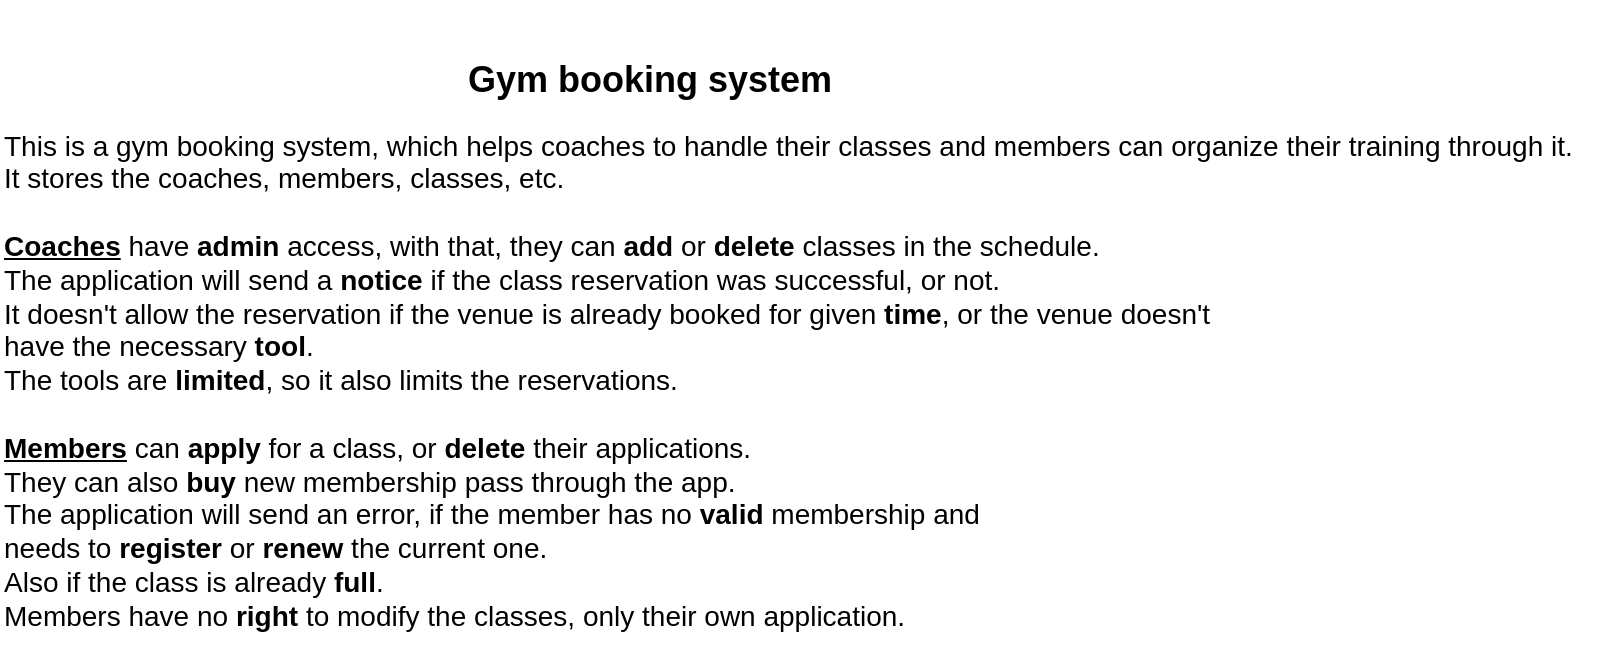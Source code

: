 <mxfile version="21.1.7" type="device" pages="2">
  <diagram id="Y38iuLWcy8xIc2J8B8do" name="Page-2">
    <mxGraphModel dx="3189" dy="1821" grid="1" gridSize="10" guides="1" tooltips="1" connect="1" arrows="1" fold="1" page="1" pageScale="1" pageWidth="850" pageHeight="1100" math="0" shadow="0">
      <root>
        <mxCell id="0" />
        <mxCell id="1" parent="0" />
        <mxCell id="UEooq0C82jELmoPccnf_-1" value="&lt;b&gt;&lt;font style=&quot;font-size: 18px;&quot;&gt;Gym booking system&lt;/font&gt;&lt;/b&gt;" style="text;strokeColor=none;align=center;fillColor=none;html=1;verticalAlign=middle;whiteSpace=wrap;rounded=0;" vertex="1" parent="1">
          <mxGeometry x="-1490" y="-1090" width="270" height="80" as="geometry" />
        </mxCell>
        <mxCell id="UEooq0C82jELmoPccnf_-2" value="&lt;font style=&quot;font-size: 14px;&quot;&gt;This is a gym booking system, which helps coaches to handle their classes and members can organize their training through it. &lt;br&gt;It stores the coaches, members, classes, etc.&lt;br&gt;&lt;br&gt;&lt;b&gt;&lt;u&gt;Coaches&lt;/u&gt;&lt;/b&gt; have &lt;b&gt;admin&lt;/b&gt; access, with that, they can &lt;b&gt;add&lt;/b&gt; or &lt;b&gt;delete&lt;/b&gt; classes in the schedule. &lt;br&gt;The application will send a &lt;b&gt;notice&lt;/b&gt; if the class reservation was successful, or not. &lt;br&gt;It doesn&#39;t allow the reservation if the venue is already booked for given &lt;b&gt;time&lt;/b&gt;, or the venue doesn&#39;t&amp;nbsp;&lt;br&gt;have the necessary &lt;b&gt;tool&lt;/b&gt;. &lt;br&gt;The tools are &lt;b&gt;limited&lt;/b&gt;, so it also limits the reservations.&lt;br&gt;&lt;br&gt;&lt;b&gt;&lt;u&gt;Members&lt;/u&gt;&lt;/b&gt; can &lt;b&gt;apply&lt;/b&gt; for a class, or &lt;b&gt;delete&lt;/b&gt; their applications. &lt;br&gt;They can also &lt;b&gt;buy&lt;/b&gt; new membership pass through the app.&lt;br&gt;The application will send an error, if the member has no &lt;b&gt;valid&lt;/b&gt; membership and &lt;br&gt;needs to &lt;b&gt;register&lt;/b&gt; or &lt;b&gt;renew&lt;/b&gt; the current one. &lt;br&gt;Also if the class&amp;nbsp;is already &lt;b&gt;full&lt;/b&gt;.&lt;br&gt;Members have no &lt;b&gt;right&lt;/b&gt; to modify the classes, only their own application.&lt;br&gt;&lt;/font&gt;" style="text;html=1;align=left;verticalAlign=middle;resizable=0;points=[];autosize=1;strokeColor=none;fillColor=none;" vertex="1" parent="1">
          <mxGeometry x="-1680" y="-1035" width="810" height="270" as="geometry" />
        </mxCell>
      </root>
    </mxGraphModel>
  </diagram>
  <diagram name="Page-1" id="7g4r9Hnljy66WRjG3Yry">
    <mxGraphModel dx="1055" dy="515" grid="1" gridSize="10" guides="1" tooltips="1" connect="1" arrows="1" fold="1" page="1" pageScale="1" pageWidth="850" pageHeight="1100" math="0" shadow="0">
      <root>
        <mxCell id="0" />
        <mxCell id="1" parent="0" />
        <mxCell id="A31uFJUMOwdGZLYOwl7o-16" value="TRX" style="swimlane;fontStyle=1;align=center;verticalAlign=top;childLayout=stackLayout;horizontal=1;startSize=26;horizontalStack=0;resizeParent=1;resizeParentMax=0;resizeLast=0;collapsible=1;marginBottom=0;whiteSpace=wrap;html=1;" vertex="1" parent="1">
          <mxGeometry x="200" y="220" width="160" height="86" as="geometry" />
        </mxCell>
        <mxCell id="A31uFJUMOwdGZLYOwl7o-17" value="+ field: type" style="text;strokeColor=none;fillColor=none;align=left;verticalAlign=top;spacingLeft=4;spacingRight=4;overflow=hidden;rotatable=0;points=[[0,0.5],[1,0.5]];portConstraint=eastwest;whiteSpace=wrap;html=1;" vertex="1" parent="A31uFJUMOwdGZLYOwl7o-16">
          <mxGeometry y="26" width="160" height="26" as="geometry" />
        </mxCell>
        <mxCell id="A31uFJUMOwdGZLYOwl7o-18" value="" style="line;strokeWidth=1;fillColor=none;align=left;verticalAlign=middle;spacingTop=-1;spacingLeft=3;spacingRight=3;rotatable=0;labelPosition=right;points=[];portConstraint=eastwest;strokeColor=inherit;" vertex="1" parent="A31uFJUMOwdGZLYOwl7o-16">
          <mxGeometry y="52" width="160" height="8" as="geometry" />
        </mxCell>
        <mxCell id="A31uFJUMOwdGZLYOwl7o-19" value="+ method(type): type" style="text;strokeColor=none;fillColor=none;align=left;verticalAlign=top;spacingLeft=4;spacingRight=4;overflow=hidden;rotatable=0;points=[[0,0.5],[1,0.5]];portConstraint=eastwest;whiteSpace=wrap;html=1;" vertex="1" parent="A31uFJUMOwdGZLYOwl7o-16">
          <mxGeometry y="60" width="160" height="26" as="geometry" />
        </mxCell>
        <mxCell id="A31uFJUMOwdGZLYOwl7o-20" value="Spinning" style="swimlane;fontStyle=1;align=center;verticalAlign=top;childLayout=stackLayout;horizontal=1;startSize=26;horizontalStack=0;resizeParent=1;resizeParentMax=0;resizeLast=0;collapsible=1;marginBottom=0;whiteSpace=wrap;html=1;" vertex="1" parent="1">
          <mxGeometry x="370" y="220" width="160" height="86" as="geometry" />
        </mxCell>
        <mxCell id="A31uFJUMOwdGZLYOwl7o-21" value="+ field: type" style="text;strokeColor=none;fillColor=none;align=left;verticalAlign=top;spacingLeft=4;spacingRight=4;overflow=hidden;rotatable=0;points=[[0,0.5],[1,0.5]];portConstraint=eastwest;whiteSpace=wrap;html=1;" vertex="1" parent="A31uFJUMOwdGZLYOwl7o-20">
          <mxGeometry y="26" width="160" height="26" as="geometry" />
        </mxCell>
        <mxCell id="A31uFJUMOwdGZLYOwl7o-22" value="" style="line;strokeWidth=1;fillColor=none;align=left;verticalAlign=middle;spacingTop=-1;spacingLeft=3;spacingRight=3;rotatable=0;labelPosition=right;points=[];portConstraint=eastwest;strokeColor=inherit;" vertex="1" parent="A31uFJUMOwdGZLYOwl7o-20">
          <mxGeometry y="52" width="160" height="8" as="geometry" />
        </mxCell>
        <mxCell id="A31uFJUMOwdGZLYOwl7o-23" value="+ method(type): type" style="text;strokeColor=none;fillColor=none;align=left;verticalAlign=top;spacingLeft=4;spacingRight=4;overflow=hidden;rotatable=0;points=[[0,0.5],[1,0.5]];portConstraint=eastwest;whiteSpace=wrap;html=1;" vertex="1" parent="A31uFJUMOwdGZLYOwl7o-20">
          <mxGeometry y="60" width="160" height="26" as="geometry" />
        </mxCell>
        <mxCell id="A31uFJUMOwdGZLYOwl7o-24" value="&lt;p style=&quot;margin:0px;margin-top:4px;text-align:center;&quot;&gt;&lt;i&gt;&amp;lt;&amp;lt;Abstract&amp;gt;&amp;gt;&lt;/i&gt;&lt;/p&gt;&lt;p style=&quot;margin:0px;margin-top:4px;text-align:center;&quot;&gt;&lt;i&gt;&lt;b&gt;Sport&lt;/b&gt;&lt;/i&gt;&lt;br&gt;&lt;/p&gt;&lt;p style=&quot;margin:0px;margin-left:4px;&quot;&gt;+ ID: long&lt;br style=&quot;border-color: var(--border-color);&quot;&gt;+ instructor: Coach&lt;br style=&quot;border-color: var(--border-color);&quot;&gt;+ duration: int&lt;br style=&quot;border-color: var(--border-color);&quot;&gt;+ venue: Venue&lt;br style=&quot;border-color: var(--border-color);&quot;&gt;+ isToolNeeded: boolean&lt;br&gt;&lt;/p&gt;&lt;hr size=&quot;1&quot;&gt;&lt;p style=&quot;margin:0px;margin-left:4px;&quot;&gt;+ method1(Type): Type&lt;br&gt;+ method2(Type, Type): Type&lt;/p&gt;" style="verticalAlign=top;align=left;overflow=fill;fontSize=12;fontFamily=Helvetica;html=1;whiteSpace=wrap;" vertex="1" parent="1">
          <mxGeometry x="185" y="10" width="190" height="180" as="geometry" />
        </mxCell>
        <mxCell id="A31uFJUMOwdGZLYOwl7o-27" value="" style="endArrow=block;dashed=1;endFill=0;endSize=12;html=1;rounded=0;exitX=0.644;exitY=-0.058;exitDx=0;exitDy=0;exitPerimeter=0;" edge="1" parent="1" source="A31uFJUMOwdGZLYOwl7o-20">
          <mxGeometry width="160" relative="1" as="geometry">
            <mxPoint x="375" y="80" as="sourcePoint" />
            <mxPoint x="380" y="90" as="targetPoint" />
          </mxGeometry>
        </mxCell>
        <mxCell id="A31uFJUMOwdGZLYOwl7o-28" value="" style="endArrow=block;dashed=1;endFill=0;endSize=12;html=1;rounded=0;exitX=0.394;exitY=-0.023;exitDx=0;exitDy=0;exitPerimeter=0;" edge="1" parent="1">
          <mxGeometry width="160" relative="1" as="geometry">
            <mxPoint x="83.04" y="216.734" as="sourcePoint" />
            <mxPoint x="180" y="90" as="targetPoint" />
          </mxGeometry>
        </mxCell>
        <mxCell id="A31uFJUMOwdGZLYOwl7o-29" value="" style="endArrow=block;dashed=1;endFill=0;endSize=12;html=1;rounded=0;exitX=0.5;exitY=0;exitDx=0;exitDy=0;entryX=0.5;entryY=1;entryDx=0;entryDy=0;" edge="1" parent="1" source="A31uFJUMOwdGZLYOwl7o-16" target="A31uFJUMOwdGZLYOwl7o-24">
          <mxGeometry width="160" relative="1" as="geometry">
            <mxPoint x="493" y="235" as="sourcePoint" />
            <mxPoint x="400" y="110" as="targetPoint" />
          </mxGeometry>
        </mxCell>
        <mxCell id="A31uFJUMOwdGZLYOwl7o-31" value="Yoga" style="swimlane;fontStyle=1;align=center;verticalAlign=top;childLayout=stackLayout;horizontal=1;startSize=26;horizontalStack=0;resizeParent=1;resizeParentMax=0;resizeLast=0;collapsible=1;marginBottom=0;whiteSpace=wrap;html=1;" vertex="1" parent="1">
          <mxGeometry x="30" y="220" width="160" height="86" as="geometry" />
        </mxCell>
        <mxCell id="A31uFJUMOwdGZLYOwl7o-32" value="+ field: type" style="text;strokeColor=none;fillColor=none;align=left;verticalAlign=top;spacingLeft=4;spacingRight=4;overflow=hidden;rotatable=0;points=[[0,0.5],[1,0.5]];portConstraint=eastwest;whiteSpace=wrap;html=1;" vertex="1" parent="A31uFJUMOwdGZLYOwl7o-31">
          <mxGeometry y="26" width="160" height="26" as="geometry" />
        </mxCell>
        <mxCell id="A31uFJUMOwdGZLYOwl7o-33" value="" style="line;strokeWidth=1;fillColor=none;align=left;verticalAlign=middle;spacingTop=-1;spacingLeft=3;spacingRight=3;rotatable=0;labelPosition=right;points=[];portConstraint=eastwest;strokeColor=inherit;" vertex="1" parent="A31uFJUMOwdGZLYOwl7o-31">
          <mxGeometry y="52" width="160" height="8" as="geometry" />
        </mxCell>
        <mxCell id="A31uFJUMOwdGZLYOwl7o-34" value="+ method(type): type" style="text;strokeColor=none;fillColor=none;align=left;verticalAlign=top;spacingLeft=4;spacingRight=4;overflow=hidden;rotatable=0;points=[[0,0.5],[1,0.5]];portConstraint=eastwest;whiteSpace=wrap;html=1;" vertex="1" parent="A31uFJUMOwdGZLYOwl7o-31">
          <mxGeometry y="60" width="160" height="26" as="geometry" />
        </mxCell>
        <mxCell id="A31uFJUMOwdGZLYOwl7o-35" value="Coach" style="swimlane;fontStyle=1;align=center;verticalAlign=top;childLayout=stackLayout;horizontal=1;startSize=26;horizontalStack=0;resizeParent=1;resizeParentMax=0;resizeLast=0;collapsible=1;marginBottom=0;whiteSpace=wrap;html=1;" vertex="1" parent="1">
          <mxGeometry x="30" y="440" width="160" height="140" as="geometry" />
        </mxCell>
        <mxCell id="A31uFJUMOwdGZLYOwl7o-36" value="+ ID: long&lt;br&gt;+ name: String&lt;br&gt;+ sports: List&amp;lt;Class&amp;gt;&lt;br&gt;" style="text;strokeColor=none;fillColor=none;align=left;verticalAlign=top;spacingLeft=4;spacingRight=4;overflow=hidden;rotatable=0;points=[[0,0.5],[1,0.5]];portConstraint=eastwest;whiteSpace=wrap;html=1;" vertex="1" parent="A31uFJUMOwdGZLYOwl7o-35">
          <mxGeometry y="26" width="160" height="74" as="geometry" />
        </mxCell>
        <mxCell id="A31uFJUMOwdGZLYOwl7o-37" value="" style="line;strokeWidth=1;fillColor=none;align=left;verticalAlign=middle;spacingTop=-1;spacingLeft=3;spacingRight=3;rotatable=0;labelPosition=right;points=[];portConstraint=eastwest;strokeColor=inherit;" vertex="1" parent="A31uFJUMOwdGZLYOwl7o-35">
          <mxGeometry y="100" width="160" height="40" as="geometry" />
        </mxCell>
        <mxCell id="A31uFJUMOwdGZLYOwl7o-39" value="Gym" style="swimlane;fontStyle=1;align=center;verticalAlign=top;childLayout=stackLayout;horizontal=1;startSize=26;horizontalStack=0;resizeParent=1;resizeParentMax=0;resizeLast=0;collapsible=1;marginBottom=0;whiteSpace=wrap;html=1;" vertex="1" parent="1">
          <mxGeometry x="230" y="440" width="160" height="150" as="geometry" />
        </mxCell>
        <mxCell id="A31uFJUMOwdGZLYOwl7o-40" value="+ ID: long&lt;br&gt;+ venues: List&amp;lt;Venue&amp;gt;&lt;br&gt;+ coaches: List&amp;lt;Coach&amp;gt;&lt;br&gt;+ members: List&amp;lt;Member&amp;gt;" style="text;strokeColor=none;fillColor=none;align=left;verticalAlign=top;spacingLeft=4;spacingRight=4;overflow=hidden;rotatable=0;points=[[0,0.5],[1,0.5]];portConstraint=eastwest;whiteSpace=wrap;html=1;" vertex="1" parent="A31uFJUMOwdGZLYOwl7o-39">
          <mxGeometry y="26" width="160" height="84" as="geometry" />
        </mxCell>
        <mxCell id="A31uFJUMOwdGZLYOwl7o-41" value="" style="line;strokeWidth=1;fillColor=none;align=left;verticalAlign=middle;spacingTop=-1;spacingLeft=3;spacingRight=3;rotatable=0;labelPosition=right;points=[];portConstraint=eastwest;strokeColor=inherit;" vertex="1" parent="A31uFJUMOwdGZLYOwl7o-39">
          <mxGeometry y="110" width="160" height="8" as="geometry" />
        </mxCell>
        <mxCell id="A31uFJUMOwdGZLYOwl7o-42" value="+ method(type): type" style="text;strokeColor=none;fillColor=none;align=left;verticalAlign=top;spacingLeft=4;spacingRight=4;overflow=hidden;rotatable=0;points=[[0,0.5],[1,0.5]];portConstraint=eastwest;whiteSpace=wrap;html=1;" vertex="1" parent="A31uFJUMOwdGZLYOwl7o-39">
          <mxGeometry y="118" width="160" height="32" as="geometry" />
        </mxCell>
        <mxCell id="A31uFJUMOwdGZLYOwl7o-43" value="Room" style="swimlane;fontStyle=1;align=center;verticalAlign=top;childLayout=stackLayout;horizontal=1;startSize=26;horizontalStack=0;resizeParent=1;resizeParentMax=0;resizeLast=0;collapsible=1;marginBottom=0;whiteSpace=wrap;html=1;" vertex="1" parent="1">
          <mxGeometry x="425" y="440" width="160" height="118" as="geometry" />
        </mxCell>
        <mxCell id="A31uFJUMOwdGZLYOwl7o-44" value="+ ID: long&lt;br&gt;+ location: String&lt;br&gt;+ capacity: int&lt;br&gt;+ tools: List&amp;lt;Tool&amp;gt;&lt;br&gt;" style="text;strokeColor=none;fillColor=none;align=left;verticalAlign=top;spacingLeft=4;spacingRight=4;overflow=hidden;rotatable=0;points=[[0,0.5],[1,0.5]];portConstraint=eastwest;whiteSpace=wrap;html=1;" vertex="1" parent="A31uFJUMOwdGZLYOwl7o-43">
          <mxGeometry y="26" width="160" height="84" as="geometry" />
        </mxCell>
        <mxCell id="A31uFJUMOwdGZLYOwl7o-45" value="" style="line;strokeWidth=1;fillColor=none;align=left;verticalAlign=middle;spacingTop=-1;spacingLeft=3;spacingRight=3;rotatable=0;labelPosition=right;points=[];portConstraint=eastwest;strokeColor=inherit;" vertex="1" parent="A31uFJUMOwdGZLYOwl7o-43">
          <mxGeometry y="110" width="160" height="8" as="geometry" />
        </mxCell>
        <mxCell id="A31uFJUMOwdGZLYOwl7o-47" value="Member" style="swimlane;fontStyle=1;align=center;verticalAlign=top;childLayout=stackLayout;horizontal=1;startSize=26;horizontalStack=0;resizeParent=1;resizeParentMax=0;resizeLast=0;collapsible=1;marginBottom=0;whiteSpace=wrap;html=1;" vertex="1" parent="1">
          <mxGeometry x="620" y="440" width="160" height="118" as="geometry" />
        </mxCell>
        <mxCell id="A31uFJUMOwdGZLYOwl7o-48" value="+ ID: long&lt;br&gt;+ name: String&lt;br&gt;+ isMembershipValid: boolean&lt;br&gt;+ pass: int" style="text;strokeColor=none;fillColor=none;align=left;verticalAlign=top;spacingLeft=4;spacingRight=4;overflow=hidden;rotatable=0;points=[[0,0.5],[1,0.5]];portConstraint=eastwest;whiteSpace=wrap;html=1;" vertex="1" parent="A31uFJUMOwdGZLYOwl7o-47">
          <mxGeometry y="26" width="160" height="84" as="geometry" />
        </mxCell>
        <mxCell id="A31uFJUMOwdGZLYOwl7o-49" value="" style="line;strokeWidth=1;fillColor=none;align=left;verticalAlign=middle;spacingTop=-1;spacingLeft=3;spacingRight=3;rotatable=0;labelPosition=right;points=[];portConstraint=eastwest;strokeColor=inherit;" vertex="1" parent="A31uFJUMOwdGZLYOwl7o-47">
          <mxGeometry y="110" width="160" height="8" as="geometry" />
        </mxCell>
        <mxCell id="A31uFJUMOwdGZLYOwl7o-51" value="1&lt;br&gt;5&lt;br&gt;10&lt;br&gt;" style="html=1;whiteSpace=wrap;align=left;" vertex="1" parent="1">
          <mxGeometry x="40" y="640" width="110" height="130" as="geometry" />
        </mxCell>
        <mxCell id="A31uFJUMOwdGZLYOwl7o-52" value="«enumeration»&lt;br&gt;&lt;b&gt;PassType&lt;/b&gt;" style="html=1;whiteSpace=wrap;" vertex="1" parent="1">
          <mxGeometry x="40" y="640" width="110" height="30" as="geometry" />
        </mxCell>
        <mxCell id="d_ZIA-anw9vC9_VNatUh-4" value="«enumeration»&lt;br&gt;&lt;b&gt;Tool&lt;/b&gt;" style="html=1;whiteSpace=wrap;" vertex="1" parent="1">
          <mxGeometry x="200" y="650" width="110" height="50" as="geometry" />
        </mxCell>
        <mxCell id="d_ZIA-anw9vC9_VNatUh-5" value="" style="html=1;whiteSpace=wrap;align=left;" vertex="1" parent="1">
          <mxGeometry x="200" y="700" width="110" height="50" as="geometry" />
        </mxCell>
        <mxCell id="d_ZIA-anw9vC9_VNatUh-6" value="MAT&lt;br&gt;BIKE&lt;br&gt;TRX&lt;br&gt;" style="text;html=1;align=left;verticalAlign=middle;resizable=0;points=[];autosize=1;strokeColor=none;fillColor=none;" vertex="1" parent="1">
          <mxGeometry x="200" y="690" width="50" height="60" as="geometry" />
        </mxCell>
      </root>
    </mxGraphModel>
  </diagram>
</mxfile>
